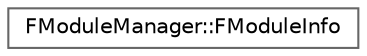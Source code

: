 digraph "Graphical Class Hierarchy"
{
 // INTERACTIVE_SVG=YES
 // LATEX_PDF_SIZE
  bgcolor="transparent";
  edge [fontname=Helvetica,fontsize=10,labelfontname=Helvetica,labelfontsize=10];
  node [fontname=Helvetica,fontsize=10,shape=box,height=0.2,width=0.4];
  rankdir="LR";
  Node0 [id="Node000000",label="FModuleManager::FModuleInfo",height=0.2,width=0.4,color="grey40", fillcolor="white", style="filled",URL="$d3/dd9/classFModuleManager_1_1FModuleInfo.html",tooltip="Information about a single module (may or may not be loaded.)"];
}
